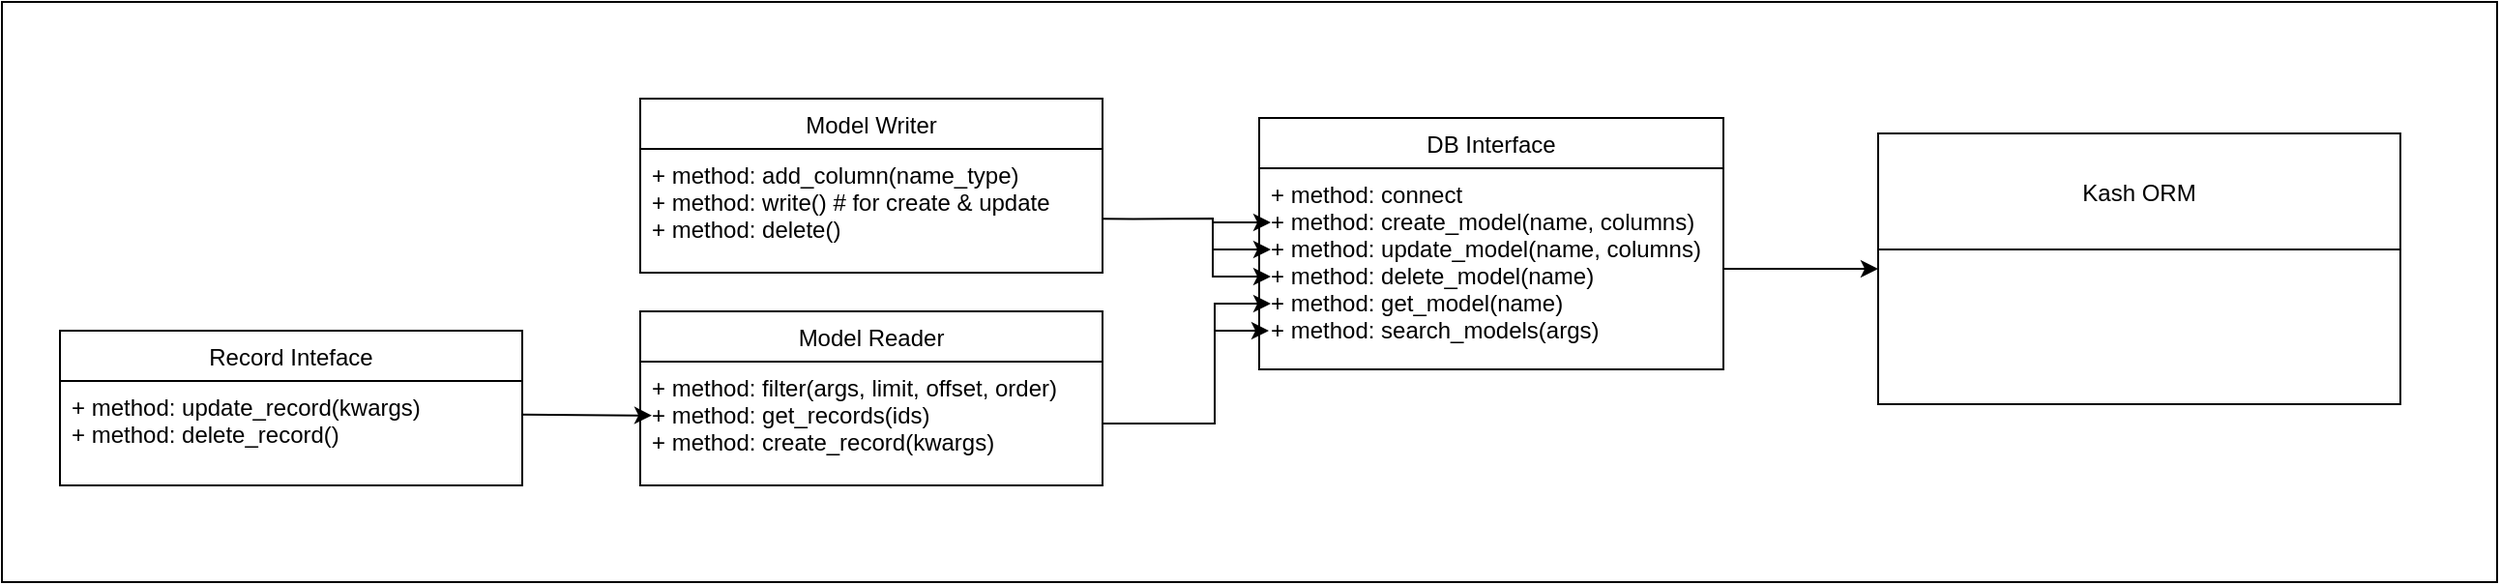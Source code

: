 <mxfile version="13.7.9" type="device"><diagram id="C5RBs43oDa-KdzZeNtuy" name="Page-1"><mxGraphModel dx="2031" dy="1174" grid="1" gridSize="10" guides="1" tooltips="1" connect="1" arrows="1" fold="1" page="1" pageScale="1" pageWidth="827" pageHeight="1169" math="0" shadow="0"><root><mxCell id="WIyWlLk6GJQsqaUBKTNV-0"/><mxCell id="WIyWlLk6GJQsqaUBKTNV-1" parent="WIyWlLk6GJQsqaUBKTNV-0"/><mxCell id="QPBnh6C-9yd4XpzPrUmc-42" style="edgeStyle=orthogonalEdgeStyle;rounded=0;orthogonalLoop=1;jettySize=auto;html=1;exitX=1;exitY=0.5;exitDx=0;exitDy=0;entryX=0;entryY=0.5;entryDx=0;entryDy=0;" parent="WIyWlLk6GJQsqaUBKTNV-1" source="QPBnh6C-9yd4XpzPrUmc-3" target="QPBnh6C-9yd4XpzPrUmc-37" edge="1"><mxGeometry relative="1" as="geometry"/></mxCell><mxCell id="QPBnh6C-9yd4XpzPrUmc-0" value="DB Interface" style="swimlane;fontStyle=0;childLayout=stackLayout;horizontal=1;startSize=26;fillColor=none;horizontalStack=0;resizeParent=1;resizeParentMax=0;resizeLast=0;collapsible=1;marginBottom=0;swimlaneFillColor=none;strokeOpacity=100;" parent="WIyWlLk6GJQsqaUBKTNV-1" vertex="1"><mxGeometry x="670" y="230" width="240" height="130" as="geometry"><mxRectangle x="440" y="130" width="100" height="26" as="alternateBounds"/></mxGeometry></mxCell><mxCell id="QPBnh6C-9yd4XpzPrUmc-3" value="+ method: connect&#10;+ method: create_model(name, columns)&#10;+ method: update_model(name, columns)&#10;+ method: delete_model(name)&#10;+ method: get_model(name)&#10;+ method: search_models(args)" style="text;strokeColor=none;fillColor=none;align=left;verticalAlign=top;spacingLeft=4;spacingRight=4;overflow=hidden;rotatable=0;points=[[0,0.5],[1,0.5]];portConstraint=eastwest;" parent="QPBnh6C-9yd4XpzPrUmc-0" vertex="1"><mxGeometry y="26" width="240" height="104" as="geometry"/></mxCell><mxCell id="QPBnh6C-9yd4XpzPrUmc-29" value="Model Reader" style="swimlane;fontStyle=0;childLayout=stackLayout;horizontal=1;startSize=26;fillColor=none;horizontalStack=0;resizeParent=1;resizeParentMax=0;resizeLast=0;collapsible=1;marginBottom=0;" parent="WIyWlLk6GJQsqaUBKTNV-1" vertex="1"><mxGeometry x="350" y="330" width="239" height="90" as="geometry"/></mxCell><mxCell id="QPBnh6C-9yd4XpzPrUmc-30" value="+ method: filter(args, limit, offset, order)&#10;+ method: get_records(ids)&#10;+ method: create_record(kwargs)" style="text;strokeColor=none;fillColor=none;align=left;verticalAlign=top;spacingLeft=4;spacingRight=4;overflow=hidden;rotatable=0;points=[[0,0.5],[1,0.5]];portConstraint=eastwest;" parent="QPBnh6C-9yd4XpzPrUmc-29" vertex="1"><mxGeometry y="26" width="239" height="64" as="geometry"/></mxCell><mxCell id="2i30ho5uSYbLYkB8bGDZ-6" value="Model Writer" style="swimlane;fontStyle=0;childLayout=stackLayout;horizontal=1;startSize=26;fillColor=none;horizontalStack=0;resizeParent=1;resizeParentMax=0;resizeLast=0;collapsible=1;marginBottom=0;" vertex="1" parent="WIyWlLk6GJQsqaUBKTNV-1"><mxGeometry x="350" y="220" width="239" height="90" as="geometry"/></mxCell><mxCell id="2i30ho5uSYbLYkB8bGDZ-7" value="+ method: add_column(name_type)&#10;+ method: write() # for create &amp; update&#10;+ method: delete()" style="text;strokeColor=none;fillColor=none;align=left;verticalAlign=top;spacingLeft=4;spacingRight=4;overflow=hidden;rotatable=0;points=[[0,0.5],[1,0.5]];portConstraint=eastwest;" vertex="1" parent="2i30ho5uSYbLYkB8bGDZ-6"><mxGeometry y="26" width="239" height="64" as="geometry"/></mxCell><mxCell id="2i30ho5uSYbLYkB8bGDZ-8" style="edgeStyle=orthogonalEdgeStyle;rounded=0;orthogonalLoop=1;jettySize=auto;html=1;exitX=1;exitY=0.565;exitDx=0;exitDy=0;exitPerimeter=0;" edge="1" parent="WIyWlLk6GJQsqaUBKTNV-1" source="2i30ho5uSYbLYkB8bGDZ-7"><mxGeometry relative="1" as="geometry"><mxPoint x="676" y="312" as="targetPoint"/><mxPoint x="605" y="282" as="sourcePoint"/><Array as="points"><mxPoint x="605" y="282"/><mxPoint x="646" y="282"/><mxPoint x="646" y="312"/></Array></mxGeometry></mxCell><mxCell id="2i30ho5uSYbLYkB8bGDZ-9" value="" style="endArrow=classic;html=1;" edge="1" parent="WIyWlLk6GJQsqaUBKTNV-1"><mxGeometry width="50" height="50" relative="1" as="geometry"><mxPoint x="646" y="284" as="sourcePoint"/><mxPoint x="676" y="284" as="targetPoint"/></mxGeometry></mxCell><mxCell id="2i30ho5uSYbLYkB8bGDZ-11" style="edgeStyle=orthogonalEdgeStyle;rounded=0;orthogonalLoop=1;jettySize=auto;html=1;exitX=1;exitY=0.5;exitDx=0;exitDy=0;" edge="1" parent="WIyWlLk6GJQsqaUBKTNV-1" source="QPBnh6C-9yd4XpzPrUmc-30"><mxGeometry relative="1" as="geometry"><mxPoint x="676" y="326" as="targetPoint"/><mxPoint x="600" y="348" as="sourcePoint"/><Array as="points"><mxPoint x="647" y="388"/><mxPoint x="647" y="326"/></Array></mxGeometry></mxCell><mxCell id="2i30ho5uSYbLYkB8bGDZ-12" value="" style="endArrow=classic;html=1;" edge="1" parent="WIyWlLk6GJQsqaUBKTNV-1"><mxGeometry width="50" height="50" relative="1" as="geometry"><mxPoint x="647" y="340" as="sourcePoint"/><mxPoint x="675.0" y="340" as="targetPoint"/></mxGeometry></mxCell><mxCell id="2i30ho5uSYbLYkB8bGDZ-13" value="" style="endArrow=classic;html=1;" edge="1" parent="WIyWlLk6GJQsqaUBKTNV-1"><mxGeometry width="50" height="50" relative="1" as="geometry"><mxPoint x="646" y="298" as="sourcePoint"/><mxPoint x="676" y="298" as="targetPoint"/></mxGeometry></mxCell><mxCell id="QPBnh6C-9yd4XpzPrUmc-33" value="Record Inteface" style="swimlane;fontStyle=0;childLayout=stackLayout;horizontal=1;startSize=26;fillColor=none;horizontalStack=0;resizeParent=1;resizeParentMax=0;resizeLast=0;collapsible=1;marginBottom=0;" parent="WIyWlLk6GJQsqaUBKTNV-1" vertex="1"><mxGeometry x="50" y="340" width="239" height="80" as="geometry"/></mxCell><mxCell id="QPBnh6C-9yd4XpzPrUmc-34" value="+ method: update_record(kwargs)&#10;+ method: delete_record()" style="text;strokeColor=none;fillColor=none;align=left;verticalAlign=top;spacingLeft=4;spacingRight=4;overflow=hidden;rotatable=0;points=[[0,0.5],[1,0.5]];portConstraint=eastwest;" parent="QPBnh6C-9yd4XpzPrUmc-33" vertex="1"><mxGeometry y="26" width="239" height="54" as="geometry"/></mxCell><mxCell id="2i30ho5uSYbLYkB8bGDZ-14" value="" style="endArrow=classic;html=1;exitX=0.998;exitY=0.322;exitDx=0;exitDy=0;exitPerimeter=0;" edge="1" parent="WIyWlLk6GJQsqaUBKTNV-1" source="QPBnh6C-9yd4XpzPrUmc-34"><mxGeometry width="50" height="50" relative="1" as="geometry"><mxPoint x="296" y="383.86" as="sourcePoint"/><mxPoint x="356" y="383.86" as="targetPoint"/></mxGeometry></mxCell><mxCell id="QPBnh6C-9yd4XpzPrUmc-37" value="Kash ORM" style="swimlane;fontStyle=0;childLayout=stackLayout;horizontal=1;startSize=60;fillColor=none;horizontalStack=0;resizeParent=1;resizeParentMax=0;resizeLast=0;collapsible=1;marginBottom=0;" parent="WIyWlLk6GJQsqaUBKTNV-1" vertex="1"><mxGeometry x="990" y="238" width="270" height="140" as="geometry"/></mxCell><mxCell id="2i30ho5uSYbLYkB8bGDZ-15" value="" style="rounded=0;whiteSpace=wrap;html=1;fillColor=none;" vertex="1" parent="WIyWlLk6GJQsqaUBKTNV-1"><mxGeometry x="20" y="170" width="1290" height="300" as="geometry"/></mxCell></root></mxGraphModel></diagram></mxfile>